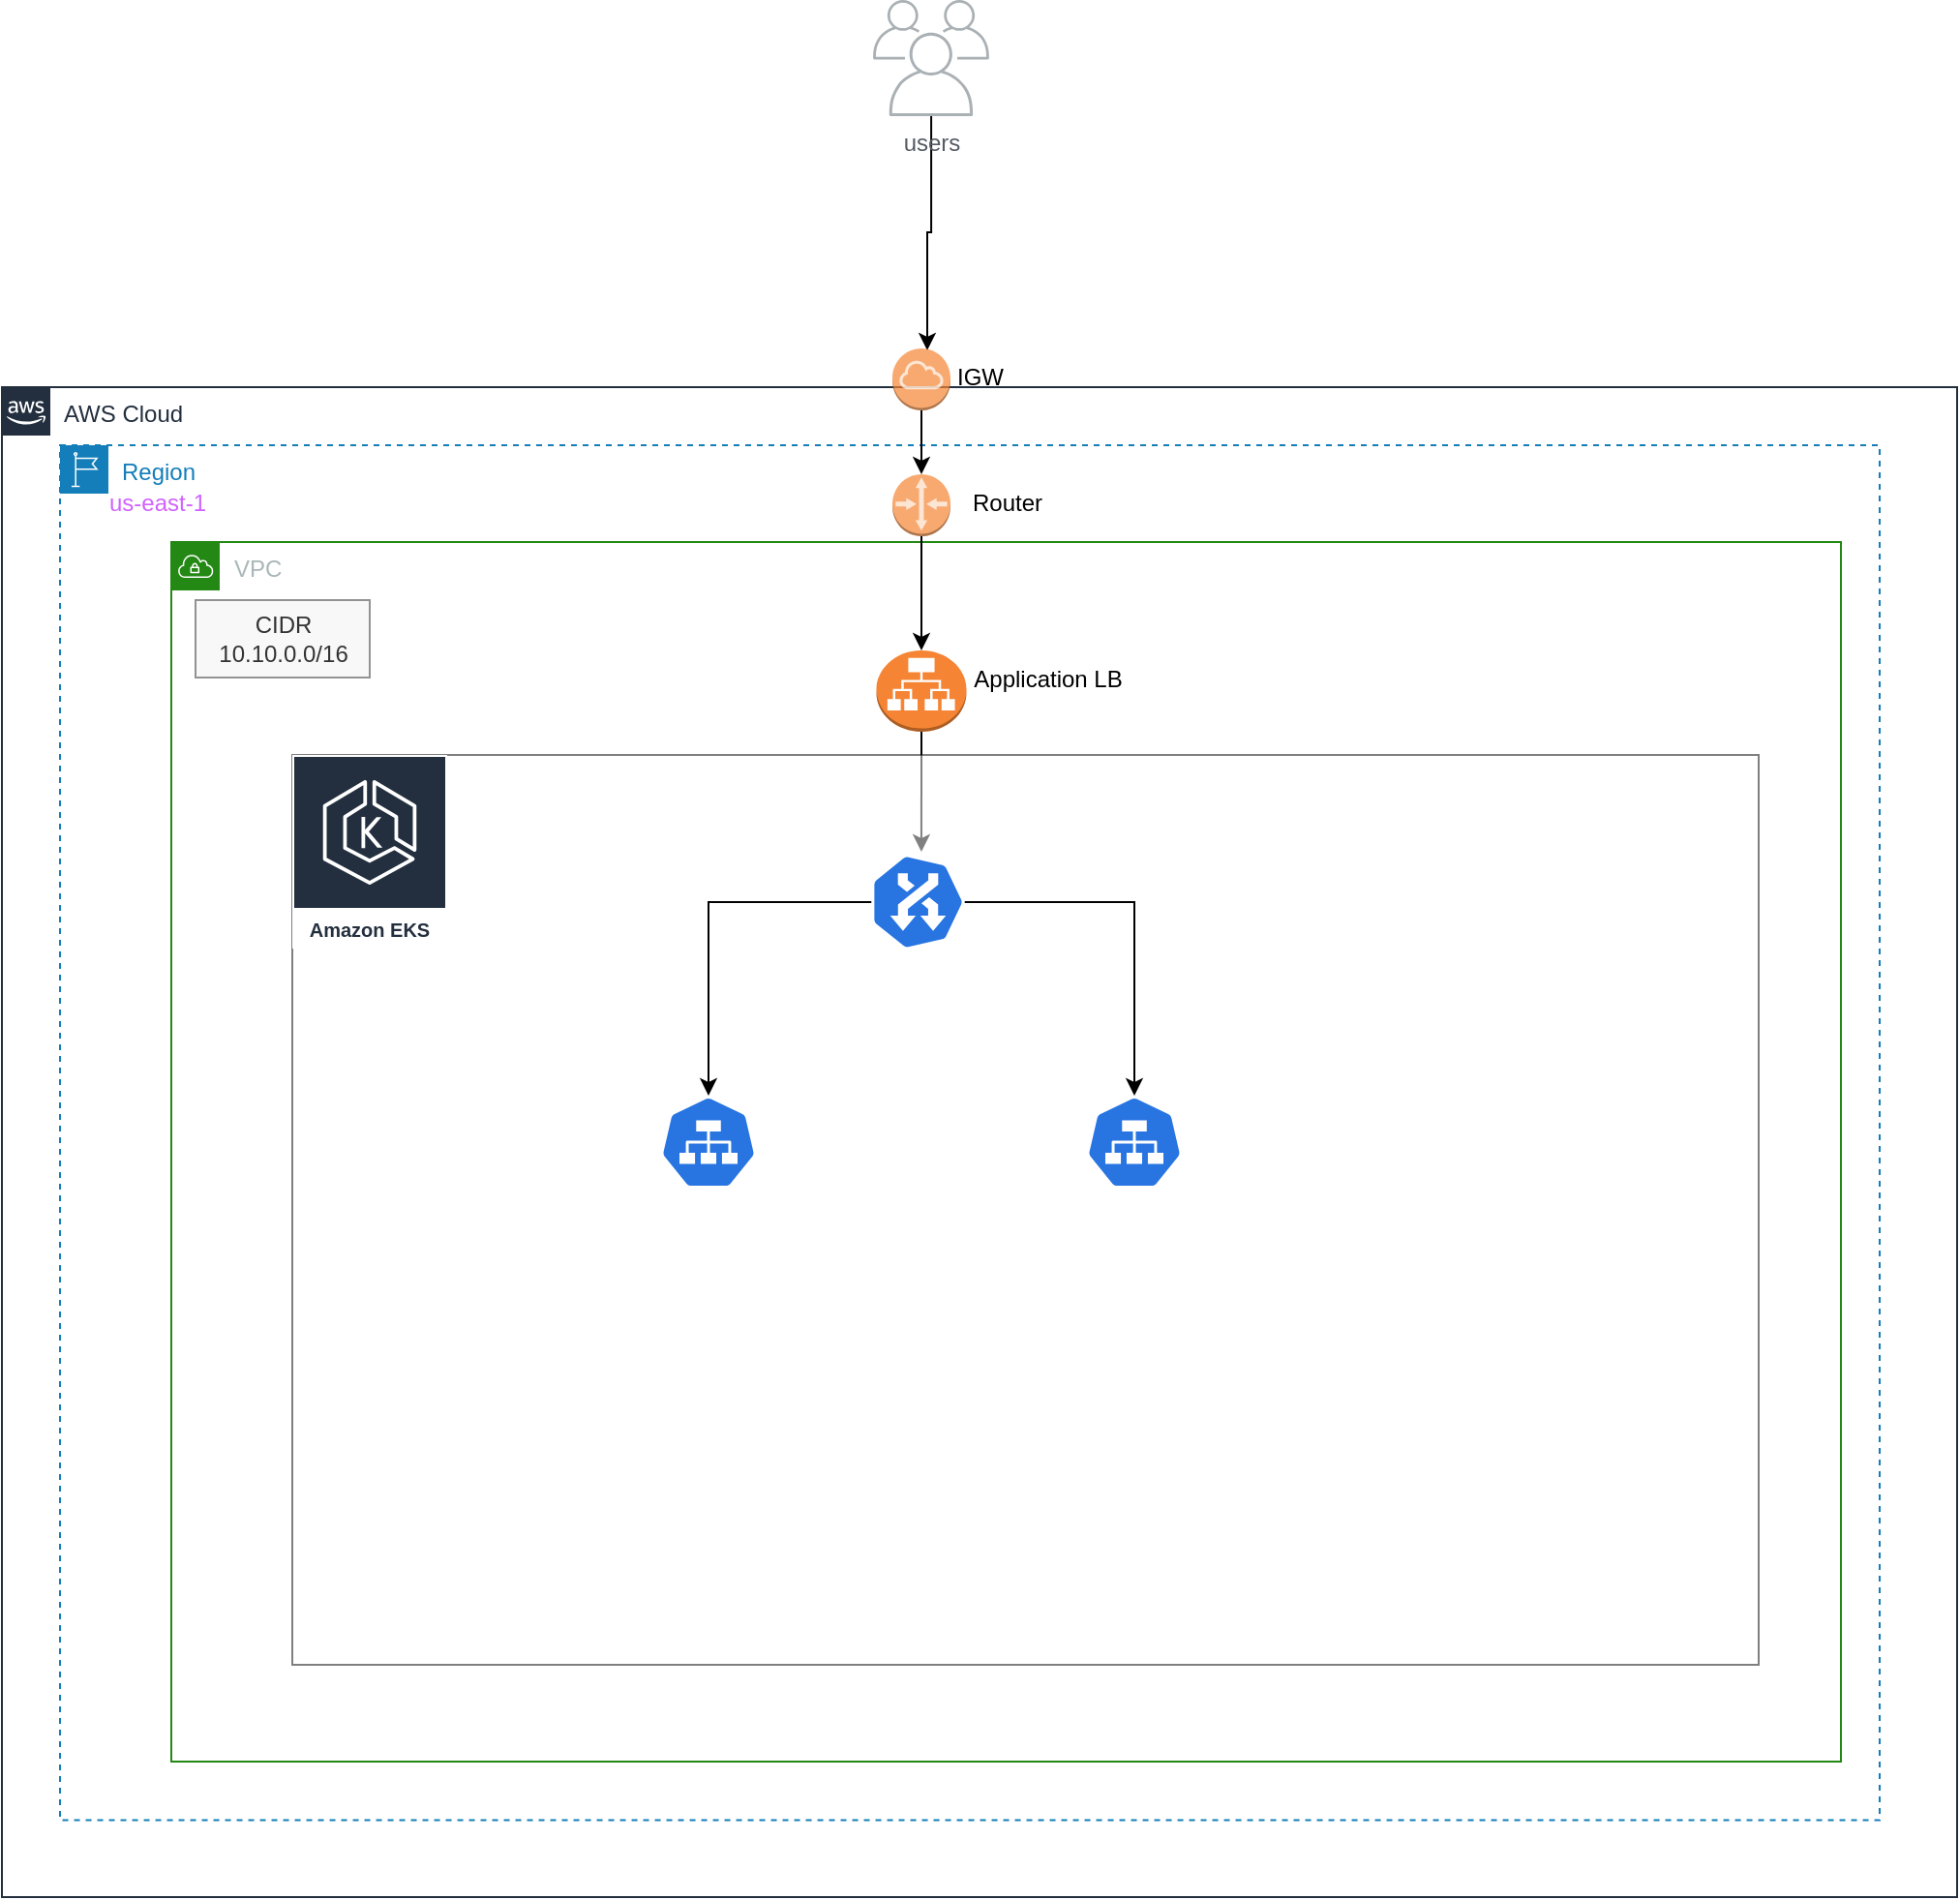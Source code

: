 <mxfile version="20.0.3" type="github">
  <diagram id="WpOWe6v5Jrajskt6-K5j" name="Page-1">
    <mxGraphModel dx="1422" dy="723" grid="1" gridSize="10" guides="1" tooltips="1" connect="1" arrows="1" fold="1" page="1" pageScale="1" pageWidth="1200" pageHeight="1920" math="0" shadow="0">
      <root>
        <mxCell id="0" />
        <mxCell id="1" parent="0" />
        <mxCell id="ctpyWPsM0HwGhFwjq_jE-1" value="AWS Cloud" style="points=[[0,0],[0.25,0],[0.5,0],[0.75,0],[1,0],[1,0.25],[1,0.5],[1,0.75],[1,1],[0.75,1],[0.5,1],[0.25,1],[0,1],[0,0.75],[0,0.5],[0,0.25]];outlineConnect=0;gradientColor=none;html=1;whiteSpace=wrap;fontSize=12;fontStyle=0;container=1;pointerEvents=0;collapsible=0;recursiveResize=0;shape=mxgraph.aws4.group;grIcon=mxgraph.aws4.group_aws_cloud_alt;strokeColor=#232F3E;fillColor=none;verticalAlign=top;align=left;spacingLeft=30;fontColor=#232F3E;dashed=0;" parent="1" vertex="1">
          <mxGeometry x="130" y="350" width="1010" height="780" as="geometry" />
        </mxCell>
        <mxCell id="ctpyWPsM0HwGhFwjq_jE-9" value="Region" style="points=[[0,0],[0.25,0],[0.5,0],[0.75,0],[1,0],[1,0.25],[1,0.5],[1,0.75],[1,1],[0.75,1],[0.5,1],[0.25,1],[0,1],[0,0.75],[0,0.5],[0,0.25]];outlineConnect=0;gradientColor=none;html=1;whiteSpace=wrap;fontSize=12;fontStyle=0;container=1;pointerEvents=0;collapsible=0;recursiveResize=0;shape=mxgraph.aws4.group;grIcon=mxgraph.aws4.group_region;strokeColor=#147EBA;fillColor=none;verticalAlign=top;align=left;spacingLeft=30;fontColor=#147EBA;dashed=1;" parent="1" vertex="1">
          <mxGeometry x="160" y="380" width="940" height="710.27" as="geometry" />
        </mxCell>
        <mxCell id="ctpyWPsM0HwGhFwjq_jE-2" value="VPC" style="points=[[0,0],[0.25,0],[0.5,0],[0.75,0],[1,0],[1,0.25],[1,0.5],[1,0.75],[1,1],[0.75,1],[0.5,1],[0.25,1],[0,1],[0,0.75],[0,0.5],[0,0.25]];outlineConnect=0;gradientColor=none;html=1;whiteSpace=wrap;fontSize=12;fontStyle=0;container=1;pointerEvents=0;collapsible=0;recursiveResize=0;shape=mxgraph.aws4.group;grIcon=mxgraph.aws4.group_vpc;strokeColor=#248814;fillColor=none;verticalAlign=top;align=left;spacingLeft=30;fontColor=#AAB7B8;dashed=0;" parent="ctpyWPsM0HwGhFwjq_jE-9" vertex="1">
          <mxGeometry x="57.5" y="50" width="862.5" height="630" as="geometry" />
        </mxCell>
        <mxCell id="SacY1gbERdZdVVYgPPZA-6" style="edgeStyle=orthogonalEdgeStyle;rounded=0;orthogonalLoop=1;jettySize=auto;html=1;exitX=0.5;exitY=1;exitDx=0;exitDy=0;exitPerimeter=0;entryX=-0.02;entryY=0.464;entryDx=0;entryDy=0;entryPerimeter=0;" edge="1" parent="ctpyWPsM0HwGhFwjq_jE-2" source="F-TLm-vbEQwCQ7Gi8zJP-1" target="SacY1gbERdZdVVYgPPZA-5">
          <mxGeometry relative="1" as="geometry" />
        </mxCell>
        <mxCell id="F-TLm-vbEQwCQ7Gi8zJP-1" value="" style="outlineConnect=0;dashed=0;verticalLabelPosition=bottom;verticalAlign=top;align=center;html=1;shape=mxgraph.aws3.application_load_balancer;fillColor=#F58534;gradientColor=none;" parent="ctpyWPsM0HwGhFwjq_jE-2" vertex="1">
          <mxGeometry x="364.25" y="56" width="46.5" height="42" as="geometry" />
        </mxCell>
        <mxCell id="F-TLm-vbEQwCQ7Gi8zJP-2" value="CIDR&lt;br&gt;10.10.0.0/16&lt;br&gt;" style="text;html=1;align=center;verticalAlign=middle;resizable=0;points=[];autosize=1;strokeColor=#666666;fillColor=#f5f5f5;opacity=70;rounded=0;fontColor=#333333;" parent="ctpyWPsM0HwGhFwjq_jE-2" vertex="1">
          <mxGeometry x="12.5" y="30" width="90" height="40" as="geometry" />
        </mxCell>
        <mxCell id="F-TLm-vbEQwCQ7Gi8zJP-14" value="Application LB" style="text;html=1;align=center;verticalAlign=middle;resizable=0;points=[];autosize=1;strokeColor=none;fillColor=none;" parent="ctpyWPsM0HwGhFwjq_jE-2" vertex="1">
          <mxGeometry x="402.5" y="56" width="100" height="30" as="geometry" />
        </mxCell>
        <mxCell id="SacY1gbERdZdVVYgPPZA-1" value="" style="whiteSpace=wrap;html=1;opacity=50;" vertex="1" parent="ctpyWPsM0HwGhFwjq_jE-2">
          <mxGeometry x="62.5" y="110" width="757.5" height="470" as="geometry" />
        </mxCell>
        <mxCell id="SacY1gbERdZdVVYgPPZA-4" value="Amazon EKS" style="sketch=0;outlineConnect=0;fontColor=#232F3E;gradientColor=none;strokeColor=#ffffff;fillColor=#232F3E;dashed=0;verticalLabelPosition=middle;verticalAlign=bottom;align=center;html=1;whiteSpace=wrap;fontSize=10;fontStyle=1;spacing=3;shape=mxgraph.aws4.productIcon;prIcon=mxgraph.aws4.eks;" vertex="1" parent="ctpyWPsM0HwGhFwjq_jE-2">
          <mxGeometry x="62.5" y="110" width="80" height="100" as="geometry" />
        </mxCell>
        <mxCell id="SacY1gbERdZdVVYgPPZA-12" style="edgeStyle=orthogonalEdgeStyle;rounded=0;orthogonalLoop=1;jettySize=auto;html=1;exitX=0.5;exitY=1;exitDx=0;exitDy=0;exitPerimeter=0;entryX=0.5;entryY=0;entryDx=0;entryDy=0;entryPerimeter=0;" edge="1" parent="ctpyWPsM0HwGhFwjq_jE-2" source="SacY1gbERdZdVVYgPPZA-5" target="SacY1gbERdZdVVYgPPZA-7">
          <mxGeometry relative="1" as="geometry" />
        </mxCell>
        <mxCell id="SacY1gbERdZdVVYgPPZA-13" style="edgeStyle=orthogonalEdgeStyle;rounded=0;orthogonalLoop=1;jettySize=auto;html=1;exitX=0.5;exitY=0;exitDx=0;exitDy=0;exitPerimeter=0;entryX=0.5;entryY=0;entryDx=0;entryDy=0;entryPerimeter=0;" edge="1" parent="ctpyWPsM0HwGhFwjq_jE-2" source="SacY1gbERdZdVVYgPPZA-5" target="SacY1gbERdZdVVYgPPZA-8">
          <mxGeometry relative="1" as="geometry" />
        </mxCell>
        <mxCell id="SacY1gbERdZdVVYgPPZA-5" value="" style="sketch=0;html=1;dashed=0;whitespace=wrap;fillColor=#2875E2;strokeColor=#ffffff;points=[[0.005,0.63,0],[0.1,0.2,0],[0.9,0.2,0],[0.5,0,0],[0.995,0.63,0],[0.72,0.99,0],[0.5,1,0],[0.28,0.99,0]];shape=mxgraph.kubernetes.icon;prIcon=ing;rotation=90;" vertex="1" parent="ctpyWPsM0HwGhFwjq_jE-2">
          <mxGeometry x="360.75" y="162" width="50" height="48" as="geometry" />
        </mxCell>
        <mxCell id="SacY1gbERdZdVVYgPPZA-7" value="" style="sketch=0;html=1;dashed=0;whitespace=wrap;fillColor=#2875E2;strokeColor=#ffffff;points=[[0.005,0.63,0],[0.1,0.2,0],[0.9,0.2,0],[0.5,0,0],[0.995,0.63,0],[0.72,0.99,0],[0.5,1,0],[0.28,0.99,0]];shape=mxgraph.kubernetes.icon;prIcon=svc" vertex="1" parent="ctpyWPsM0HwGhFwjq_jE-2">
          <mxGeometry x="252.5" y="286" width="50" height="48" as="geometry" />
        </mxCell>
        <mxCell id="SacY1gbERdZdVVYgPPZA-8" value="" style="sketch=0;html=1;dashed=0;whitespace=wrap;fillColor=#2875E2;strokeColor=#ffffff;points=[[0.005,0.63,0],[0.1,0.2,0],[0.9,0.2,0],[0.5,0,0],[0.995,0.63,0],[0.72,0.99,0],[0.5,1,0],[0.28,0.99,0]];shape=mxgraph.kubernetes.icon;prIcon=svc" vertex="1" parent="ctpyWPsM0HwGhFwjq_jE-2">
          <mxGeometry x="472.5" y="286" width="50" height="48" as="geometry" />
        </mxCell>
        <mxCell id="ctpyWPsM0HwGhFwjq_jE-11" value="&lt;font color=&quot;#d063ff&quot;&gt;us-east-1&lt;/font&gt;" style="text;html=1;align=center;verticalAlign=middle;resizable=0;points=[];autosize=1;strokeColor=none;fillColor=none;" parent="ctpyWPsM0HwGhFwjq_jE-9" vertex="1">
          <mxGeometry x="15" y="15" width="70" height="30" as="geometry" />
        </mxCell>
        <mxCell id="F-TLm-vbEQwCQ7Gi8zJP-13" value="Router" style="text;html=1;align=center;verticalAlign=middle;resizable=0;points=[];autosize=1;strokeColor=none;fillColor=none;" parent="ctpyWPsM0HwGhFwjq_jE-9" vertex="1">
          <mxGeometry x="458.75" y="15" width="60" height="30" as="geometry" />
        </mxCell>
        <mxCell id="F-TLm-vbEQwCQ7Gi8zJP-12" value="" style="outlineConnect=0;dashed=0;verticalLabelPosition=bottom;verticalAlign=top;align=center;html=1;shape=mxgraph.aws3.router;fillColor=#F58534;gradientColor=none;rounded=0;opacity=70;" parent="ctpyWPsM0HwGhFwjq_jE-9" vertex="1">
          <mxGeometry x="430" y="15" width="30" height="32" as="geometry" />
        </mxCell>
        <mxCell id="F-TLm-vbEQwCQ7Gi8zJP-17" style="edgeStyle=orthogonalEdgeStyle;rounded=0;orthogonalLoop=1;jettySize=auto;html=1;exitX=0.5;exitY=1;exitDx=0;exitDy=0;exitPerimeter=0;entryX=0.5;entryY=0;entryDx=0;entryDy=0;entryPerimeter=0;" parent="ctpyWPsM0HwGhFwjq_jE-9" source="F-TLm-vbEQwCQ7Gi8zJP-12" target="F-TLm-vbEQwCQ7Gi8zJP-1" edge="1">
          <mxGeometry relative="1" as="geometry" />
        </mxCell>
        <mxCell id="F-TLm-vbEQwCQ7Gi8zJP-16" style="edgeStyle=orthogonalEdgeStyle;rounded=0;orthogonalLoop=1;jettySize=auto;html=1;entryX=0.5;entryY=0;entryDx=0;entryDy=0;entryPerimeter=0;" parent="1" source="F-TLm-vbEQwCQ7Gi8zJP-9" target="F-TLm-vbEQwCQ7Gi8zJP-12" edge="1">
          <mxGeometry relative="1" as="geometry" />
        </mxCell>
        <mxCell id="SacY1gbERdZdVVYgPPZA-3" style="edgeStyle=orthogonalEdgeStyle;rounded=0;orthogonalLoop=1;jettySize=auto;html=1;entryX=-0.04;entryY=0.033;entryDx=0;entryDy=0;entryPerimeter=0;" edge="1" parent="1" source="F-TLm-vbEQwCQ7Gi8zJP-18" target="F-TLm-vbEQwCQ7Gi8zJP-11">
          <mxGeometry relative="1" as="geometry" />
        </mxCell>
        <mxCell id="F-TLm-vbEQwCQ7Gi8zJP-18" value="users" style="sketch=0;outlineConnect=0;gradientColor=none;fontColor=#545B64;strokeColor=none;fillColor=#879196;dashed=0;verticalLabelPosition=bottom;verticalAlign=top;align=center;html=1;fontSize=12;fontStyle=0;aspect=fixed;shape=mxgraph.aws4.illustration_users;pointerEvents=1;rounded=0;opacity=70;" parent="1" vertex="1">
          <mxGeometry x="580" y="150" width="60" height="60" as="geometry" />
        </mxCell>
        <mxCell id="F-TLm-vbEQwCQ7Gi8zJP-9" value="" style="outlineConnect=0;dashed=0;verticalLabelPosition=bottom;verticalAlign=top;align=center;html=1;shape=mxgraph.aws3.internet_gateway;fillColor=#F58534;gradientColor=none;rounded=0;opacity=70;" parent="1" vertex="1">
          <mxGeometry x="590" y="330" width="30" height="32" as="geometry" />
        </mxCell>
        <mxCell id="F-TLm-vbEQwCQ7Gi8zJP-11" value="IGW" style="text;html=1;align=center;verticalAlign=middle;resizable=0;points=[];autosize=1;strokeColor=none;fillColor=none;" parent="1" vertex="1">
          <mxGeometry x="610" y="330" width="50" height="30" as="geometry" />
        </mxCell>
      </root>
    </mxGraphModel>
  </diagram>
</mxfile>
